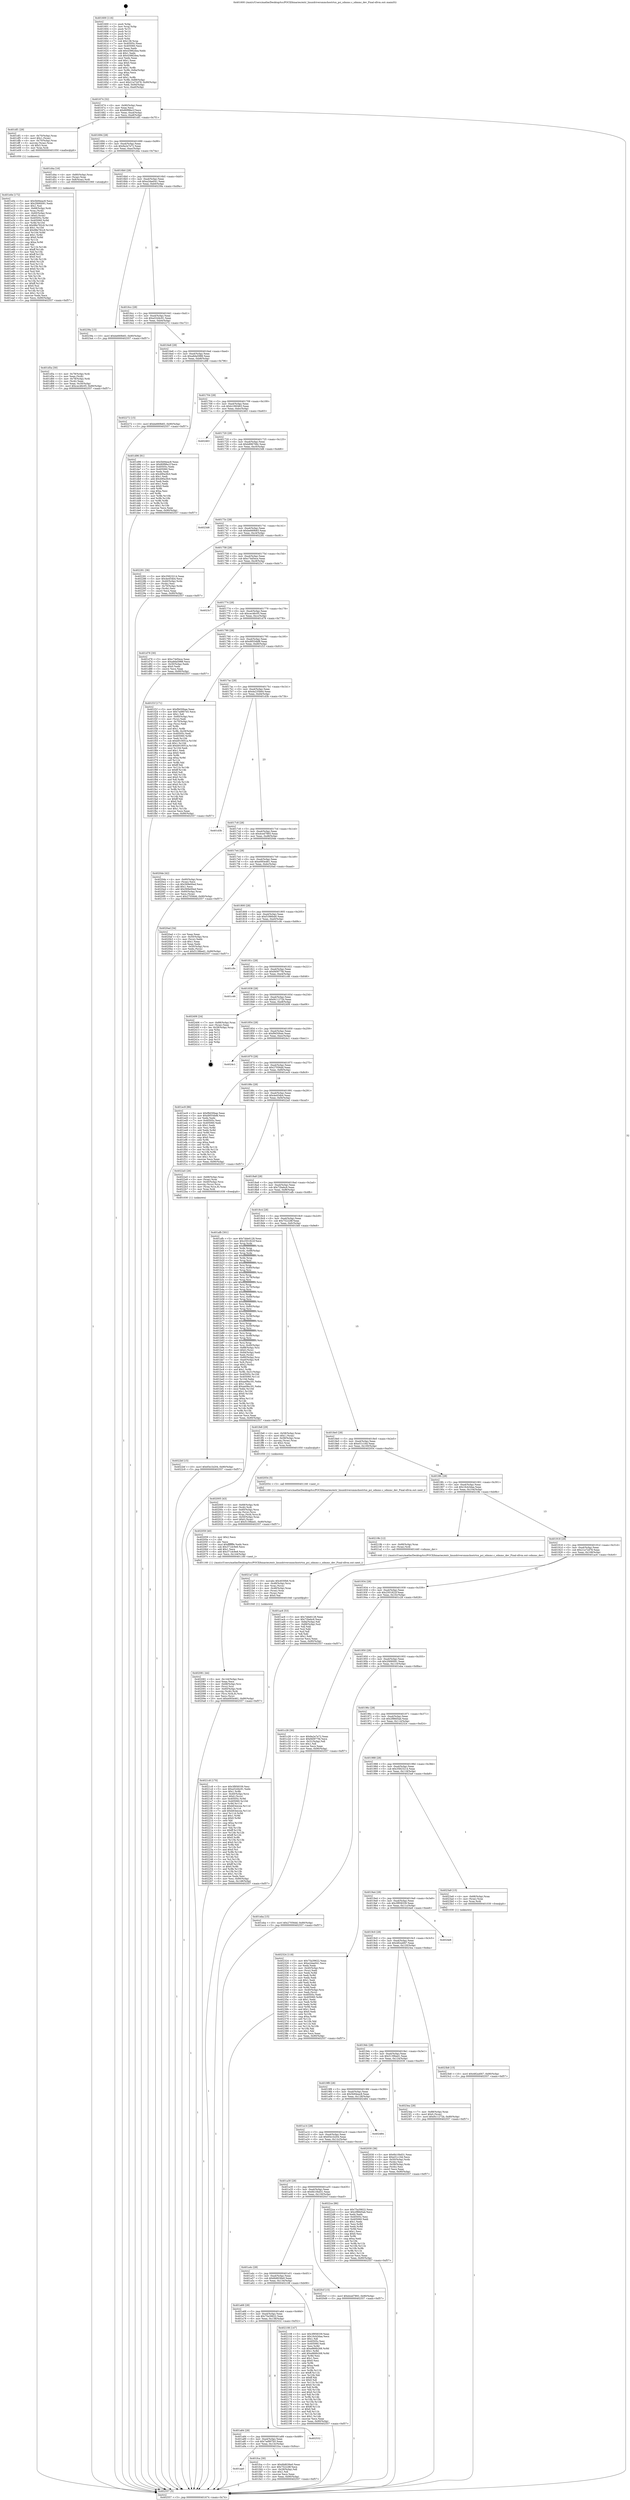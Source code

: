 digraph "0x401600" {
  label = "0x401600 (/mnt/c/Users/mathe/Desktop/tcc/POCII/binaries/extr_linuxdriversmmchostrtsx_pci_sdmmc.c_sdmmc_dev_Final-ollvm.out::main(0))"
  labelloc = "t"
  node[shape=record]

  Entry [label="",width=0.3,height=0.3,shape=circle,fillcolor=black,style=filled]
  "0x401674" [label="{
     0x401674 [32]\l
     | [instrs]\l
     &nbsp;&nbsp;0x401674 \<+6\>: mov -0x90(%rbp),%eax\l
     &nbsp;&nbsp;0x40167a \<+2\>: mov %eax,%ecx\l
     &nbsp;&nbsp;0x40167c \<+6\>: sub $0x80f98a1f,%ecx\l
     &nbsp;&nbsp;0x401682 \<+6\>: mov %eax,-0xa4(%rbp)\l
     &nbsp;&nbsp;0x401688 \<+6\>: mov %ecx,-0xa8(%rbp)\l
     &nbsp;&nbsp;0x40168e \<+6\>: je 0000000000401df1 \<main+0x7f1\>\l
  }"]
  "0x401df1" [label="{
     0x401df1 [29]\l
     | [instrs]\l
     &nbsp;&nbsp;0x401df1 \<+4\>: mov -0x70(%rbp),%rax\l
     &nbsp;&nbsp;0x401df5 \<+6\>: movl $0x1,(%rax)\l
     &nbsp;&nbsp;0x401dfb \<+4\>: mov -0x70(%rbp),%rax\l
     &nbsp;&nbsp;0x401dff \<+3\>: movslq (%rax),%rax\l
     &nbsp;&nbsp;0x401e02 \<+4\>: shl $0x3,%rax\l
     &nbsp;&nbsp;0x401e06 \<+3\>: mov %rax,%rdi\l
     &nbsp;&nbsp;0x401e09 \<+5\>: call 0000000000401050 \<malloc@plt\>\l
     | [calls]\l
     &nbsp;&nbsp;0x401050 \{1\} (unknown)\l
  }"]
  "0x401694" [label="{
     0x401694 [28]\l
     | [instrs]\l
     &nbsp;&nbsp;0x401694 \<+5\>: jmp 0000000000401699 \<main+0x99\>\l
     &nbsp;&nbsp;0x401699 \<+6\>: mov -0xa4(%rbp),%eax\l
     &nbsp;&nbsp;0x40169f \<+5\>: sub $0x9a2e7e72,%eax\l
     &nbsp;&nbsp;0x4016a4 \<+6\>: mov %eax,-0xac(%rbp)\l
     &nbsp;&nbsp;0x4016aa \<+6\>: je 0000000000401d4a \<main+0x74a\>\l
  }"]
  Exit [label="",width=0.3,height=0.3,shape=circle,fillcolor=black,style=filled,peripheries=2]
  "0x401d4a" [label="{
     0x401d4a [16]\l
     | [instrs]\l
     &nbsp;&nbsp;0x401d4a \<+4\>: mov -0x80(%rbp),%rax\l
     &nbsp;&nbsp;0x401d4e \<+3\>: mov (%rax),%rax\l
     &nbsp;&nbsp;0x401d51 \<+4\>: mov 0x8(%rax),%rdi\l
     &nbsp;&nbsp;0x401d55 \<+5\>: call 0000000000401060 \<atoi@plt\>\l
     | [calls]\l
     &nbsp;&nbsp;0x401060 \{1\} (unknown)\l
  }"]
  "0x4016b0" [label="{
     0x4016b0 [28]\l
     | [instrs]\l
     &nbsp;&nbsp;0x4016b0 \<+5\>: jmp 00000000004016b5 \<main+0xb5\>\l
     &nbsp;&nbsp;0x4016b5 \<+6\>: mov -0xa4(%rbp),%eax\l
     &nbsp;&nbsp;0x4016bb \<+5\>: sub $0xa2dae041,%eax\l
     &nbsp;&nbsp;0x4016c0 \<+6\>: mov %eax,-0xb0(%rbp)\l
     &nbsp;&nbsp;0x4016c6 \<+6\>: je 000000000040239a \<main+0xd9a\>\l
  }"]
  "0x4023b8" [label="{
     0x4023b8 [15]\l
     | [instrs]\l
     &nbsp;&nbsp;0x4023b8 \<+10\>: movl $0x482a4f47,-0x90(%rbp)\l
     &nbsp;&nbsp;0x4023c2 \<+5\>: jmp 0000000000402557 \<main+0xf57\>\l
  }"]
  "0x40239a" [label="{
     0x40239a [15]\l
     | [instrs]\l
     &nbsp;&nbsp;0x40239a \<+10\>: movl $0xbe669b83,-0x90(%rbp)\l
     &nbsp;&nbsp;0x4023a4 \<+5\>: jmp 0000000000402557 \<main+0xf57\>\l
  }"]
  "0x4016cc" [label="{
     0x4016cc [28]\l
     | [instrs]\l
     &nbsp;&nbsp;0x4016cc \<+5\>: jmp 00000000004016d1 \<main+0xd1\>\l
     &nbsp;&nbsp;0x4016d1 \<+6\>: mov -0xa4(%rbp),%eax\l
     &nbsp;&nbsp;0x4016d7 \<+5\>: sub $0xa52d4c91,%eax\l
     &nbsp;&nbsp;0x4016dc \<+6\>: mov %eax,-0xb4(%rbp)\l
     &nbsp;&nbsp;0x4016e2 \<+6\>: je 0000000000402272 \<main+0xc72\>\l
  }"]
  "0x4022bf" [label="{
     0x4022bf [15]\l
     | [instrs]\l
     &nbsp;&nbsp;0x4022bf \<+10\>: movl $0x65e1b204,-0x90(%rbp)\l
     &nbsp;&nbsp;0x4022c9 \<+5\>: jmp 0000000000402557 \<main+0xf57\>\l
  }"]
  "0x402272" [label="{
     0x402272 [15]\l
     | [instrs]\l
     &nbsp;&nbsp;0x402272 \<+10\>: movl $0xbe669b83,-0x90(%rbp)\l
     &nbsp;&nbsp;0x40227c \<+5\>: jmp 0000000000402557 \<main+0xf57\>\l
  }"]
  "0x4016e8" [label="{
     0x4016e8 [28]\l
     | [instrs]\l
     &nbsp;&nbsp;0x4016e8 \<+5\>: jmp 00000000004016ed \<main+0xed\>\l
     &nbsp;&nbsp;0x4016ed \<+6\>: mov -0xa4(%rbp),%eax\l
     &nbsp;&nbsp;0x4016f3 \<+5\>: sub $0xa8da5988,%eax\l
     &nbsp;&nbsp;0x4016f8 \<+6\>: mov %eax,-0xb8(%rbp)\l
     &nbsp;&nbsp;0x4016fe \<+6\>: je 0000000000401d96 \<main+0x796\>\l
  }"]
  "0x4021c8" [label="{
     0x4021c8 [170]\l
     | [instrs]\l
     &nbsp;&nbsp;0x4021c8 \<+5\>: mov $0x3f958339,%esi\l
     &nbsp;&nbsp;0x4021cd \<+5\>: mov $0xa52d4c91,%edx\l
     &nbsp;&nbsp;0x4021d2 \<+3\>: mov $0x1,%r8b\l
     &nbsp;&nbsp;0x4021d5 \<+4\>: mov -0x40(%rbp),%rcx\l
     &nbsp;&nbsp;0x4021d9 \<+6\>: movl $0x0,(%rcx)\l
     &nbsp;&nbsp;0x4021df \<+8\>: mov 0x40505c,%r9d\l
     &nbsp;&nbsp;0x4021e7 \<+8\>: mov 0x405060,%r10d\l
     &nbsp;&nbsp;0x4021ef \<+3\>: mov %r9d,%r11d\l
     &nbsp;&nbsp;0x4021f2 \<+7\>: sub $0xb63eecea,%r11d\l
     &nbsp;&nbsp;0x4021f9 \<+4\>: sub $0x1,%r11d\l
     &nbsp;&nbsp;0x4021fd \<+7\>: add $0xb63eecea,%r11d\l
     &nbsp;&nbsp;0x402204 \<+4\>: imul %r11d,%r9d\l
     &nbsp;&nbsp;0x402208 \<+4\>: and $0x1,%r9d\l
     &nbsp;&nbsp;0x40220c \<+4\>: cmp $0x0,%r9d\l
     &nbsp;&nbsp;0x402210 \<+3\>: sete %bl\l
     &nbsp;&nbsp;0x402213 \<+4\>: cmp $0xa,%r10d\l
     &nbsp;&nbsp;0x402217 \<+4\>: setl %r14b\l
     &nbsp;&nbsp;0x40221b \<+3\>: mov %bl,%r15b\l
     &nbsp;&nbsp;0x40221e \<+4\>: xor $0xff,%r15b\l
     &nbsp;&nbsp;0x402222 \<+3\>: mov %r14b,%r12b\l
     &nbsp;&nbsp;0x402225 \<+4\>: xor $0xff,%r12b\l
     &nbsp;&nbsp;0x402229 \<+4\>: xor $0x0,%r8b\l
     &nbsp;&nbsp;0x40222d \<+3\>: mov %r15b,%r13b\l
     &nbsp;&nbsp;0x402230 \<+4\>: and $0x0,%r13b\l
     &nbsp;&nbsp;0x402234 \<+3\>: and %r8b,%bl\l
     &nbsp;&nbsp;0x402237 \<+3\>: mov %r12b,%cl\l
     &nbsp;&nbsp;0x40223a \<+3\>: and $0x0,%cl\l
     &nbsp;&nbsp;0x40223d \<+3\>: and %r8b,%r14b\l
     &nbsp;&nbsp;0x402240 \<+3\>: or %bl,%r13b\l
     &nbsp;&nbsp;0x402243 \<+3\>: or %r14b,%cl\l
     &nbsp;&nbsp;0x402246 \<+3\>: xor %cl,%r13b\l
     &nbsp;&nbsp;0x402249 \<+3\>: or %r12b,%r15b\l
     &nbsp;&nbsp;0x40224c \<+4\>: xor $0xff,%r15b\l
     &nbsp;&nbsp;0x402250 \<+4\>: or $0x0,%r8b\l
     &nbsp;&nbsp;0x402254 \<+3\>: and %r8b,%r15b\l
     &nbsp;&nbsp;0x402257 \<+3\>: or %r15b,%r13b\l
     &nbsp;&nbsp;0x40225a \<+4\>: test $0x1,%r13b\l
     &nbsp;&nbsp;0x40225e \<+3\>: cmovne %edx,%esi\l
     &nbsp;&nbsp;0x402261 \<+6\>: mov %esi,-0x90(%rbp)\l
     &nbsp;&nbsp;0x402267 \<+6\>: mov %eax,-0x148(%rbp)\l
     &nbsp;&nbsp;0x40226d \<+5\>: jmp 0000000000402557 \<main+0xf57\>\l
  }"]
  "0x401d96" [label="{
     0x401d96 [91]\l
     | [instrs]\l
     &nbsp;&nbsp;0x401d96 \<+5\>: mov $0x5b94eac8,%eax\l
     &nbsp;&nbsp;0x401d9b \<+5\>: mov $0x80f98a1f,%ecx\l
     &nbsp;&nbsp;0x401da0 \<+7\>: mov 0x40505c,%edx\l
     &nbsp;&nbsp;0x401da7 \<+7\>: mov 0x405060,%esi\l
     &nbsp;&nbsp;0x401dae \<+2\>: mov %edx,%edi\l
     &nbsp;&nbsp;0x401db0 \<+6\>: sub $0x490a3fc0,%edi\l
     &nbsp;&nbsp;0x401db6 \<+3\>: sub $0x1,%edi\l
     &nbsp;&nbsp;0x401db9 \<+6\>: add $0x490a3fc0,%edi\l
     &nbsp;&nbsp;0x401dbf \<+3\>: imul %edi,%edx\l
     &nbsp;&nbsp;0x401dc2 \<+3\>: and $0x1,%edx\l
     &nbsp;&nbsp;0x401dc5 \<+3\>: cmp $0x0,%edx\l
     &nbsp;&nbsp;0x401dc8 \<+4\>: sete %r8b\l
     &nbsp;&nbsp;0x401dcc \<+3\>: cmp $0xa,%esi\l
     &nbsp;&nbsp;0x401dcf \<+4\>: setl %r9b\l
     &nbsp;&nbsp;0x401dd3 \<+3\>: mov %r8b,%r10b\l
     &nbsp;&nbsp;0x401dd6 \<+3\>: and %r9b,%r10b\l
     &nbsp;&nbsp;0x401dd9 \<+3\>: xor %r9b,%r8b\l
     &nbsp;&nbsp;0x401ddc \<+3\>: or %r8b,%r10b\l
     &nbsp;&nbsp;0x401ddf \<+4\>: test $0x1,%r10b\l
     &nbsp;&nbsp;0x401de3 \<+3\>: cmovne %ecx,%eax\l
     &nbsp;&nbsp;0x401de6 \<+6\>: mov %eax,-0x90(%rbp)\l
     &nbsp;&nbsp;0x401dec \<+5\>: jmp 0000000000402557 \<main+0xf57\>\l
  }"]
  "0x401704" [label="{
     0x401704 [28]\l
     | [instrs]\l
     &nbsp;&nbsp;0x401704 \<+5\>: jmp 0000000000401709 \<main+0x109\>\l
     &nbsp;&nbsp;0x401709 \<+6\>: mov -0xa4(%rbp),%eax\l
     &nbsp;&nbsp;0x40170f \<+5\>: sub $0xb1060463,%eax\l
     &nbsp;&nbsp;0x401714 \<+6\>: mov %eax,-0xbc(%rbp)\l
     &nbsp;&nbsp;0x40171a \<+6\>: je 0000000000402463 \<main+0xe63\>\l
  }"]
  "0x4021a7" [label="{
     0x4021a7 [33]\l
     | [instrs]\l
     &nbsp;&nbsp;0x4021a7 \<+10\>: movabs $0x4030b6,%rdi\l
     &nbsp;&nbsp;0x4021b1 \<+4\>: mov -0x48(%rbp),%rcx\l
     &nbsp;&nbsp;0x4021b5 \<+3\>: mov %rax,(%rcx)\l
     &nbsp;&nbsp;0x4021b8 \<+4\>: mov -0x48(%rbp),%rax\l
     &nbsp;&nbsp;0x4021bc \<+3\>: mov (%rax),%rax\l
     &nbsp;&nbsp;0x4021bf \<+2\>: mov (%rax),%esi\l
     &nbsp;&nbsp;0x4021c1 \<+2\>: mov $0x0,%al\l
     &nbsp;&nbsp;0x4021c3 \<+5\>: call 0000000000401040 \<printf@plt\>\l
     | [calls]\l
     &nbsp;&nbsp;0x401040 \{1\} (unknown)\l
  }"]
  "0x402463" [label="{
     0x402463\l
  }", style=dashed]
  "0x401720" [label="{
     0x401720 [28]\l
     | [instrs]\l
     &nbsp;&nbsp;0x401720 \<+5\>: jmp 0000000000401725 \<main+0x125\>\l
     &nbsp;&nbsp;0x401725 \<+6\>: mov -0xa4(%rbp),%eax\l
     &nbsp;&nbsp;0x40172b \<+5\>: sub $0xb896768c,%eax\l
     &nbsp;&nbsp;0x401730 \<+6\>: mov %eax,-0xc0(%rbp)\l
     &nbsp;&nbsp;0x401736 \<+6\>: je 00000000004023d6 \<main+0xdd6\>\l
  }"]
  "0x402081" [label="{
     0x402081 [44]\l
     | [instrs]\l
     &nbsp;&nbsp;0x402081 \<+6\>: mov -0x144(%rbp),%ecx\l
     &nbsp;&nbsp;0x402087 \<+3\>: imul %eax,%ecx\l
     &nbsp;&nbsp;0x40208a \<+4\>: mov -0x68(%rbp),%rsi\l
     &nbsp;&nbsp;0x40208e \<+3\>: mov (%rsi),%rsi\l
     &nbsp;&nbsp;0x402091 \<+4\>: mov -0x60(%rbp),%rdi\l
     &nbsp;&nbsp;0x402095 \<+3\>: movslq (%rdi),%rdi\l
     &nbsp;&nbsp;0x402098 \<+4\>: mov (%rsi,%rdi,8),%rsi\l
     &nbsp;&nbsp;0x40209c \<+2\>: mov %ecx,(%rsi)\l
     &nbsp;&nbsp;0x40209e \<+10\>: movl $0xe093e461,-0x90(%rbp)\l
     &nbsp;&nbsp;0x4020a8 \<+5\>: jmp 0000000000402557 \<main+0xf57\>\l
  }"]
  "0x4023d6" [label="{
     0x4023d6\l
  }", style=dashed]
  "0x40173c" [label="{
     0x40173c [28]\l
     | [instrs]\l
     &nbsp;&nbsp;0x40173c \<+5\>: jmp 0000000000401741 \<main+0x141\>\l
     &nbsp;&nbsp;0x401741 \<+6\>: mov -0xa4(%rbp),%eax\l
     &nbsp;&nbsp;0x401747 \<+5\>: sub $0xbe669b83,%eax\l
     &nbsp;&nbsp;0x40174c \<+6\>: mov %eax,-0xc4(%rbp)\l
     &nbsp;&nbsp;0x401752 \<+6\>: je 0000000000402281 \<main+0xc81\>\l
  }"]
  "0x402059" [label="{
     0x402059 [40]\l
     | [instrs]\l
     &nbsp;&nbsp;0x402059 \<+5\>: mov $0x2,%ecx\l
     &nbsp;&nbsp;0x40205e \<+1\>: cltd\l
     &nbsp;&nbsp;0x40205f \<+2\>: idiv %ecx\l
     &nbsp;&nbsp;0x402061 \<+6\>: imul $0xfffffffe,%edx,%ecx\l
     &nbsp;&nbsp;0x402067 \<+6\>: sub $0x371dc9e8,%ecx\l
     &nbsp;&nbsp;0x40206d \<+3\>: add $0x1,%ecx\l
     &nbsp;&nbsp;0x402070 \<+6\>: add $0x371dc9e8,%ecx\l
     &nbsp;&nbsp;0x402076 \<+6\>: mov %ecx,-0x144(%rbp)\l
     &nbsp;&nbsp;0x40207c \<+5\>: call 0000000000401160 \<next_i\>\l
     | [calls]\l
     &nbsp;&nbsp;0x401160 \{1\} (/mnt/c/Users/mathe/Desktop/tcc/POCII/binaries/extr_linuxdriversmmchostrtsx_pci_sdmmc.c_sdmmc_dev_Final-ollvm.out::next_i)\l
  }"]
  "0x402281" [label="{
     0x402281 [36]\l
     | [instrs]\l
     &nbsp;&nbsp;0x402281 \<+5\>: mov $0x35823214,%eax\l
     &nbsp;&nbsp;0x402286 \<+5\>: mov $0x4e454b4,%ecx\l
     &nbsp;&nbsp;0x40228b \<+4\>: mov -0x40(%rbp),%rdx\l
     &nbsp;&nbsp;0x40228f \<+2\>: mov (%rdx),%esi\l
     &nbsp;&nbsp;0x402291 \<+4\>: mov -0x70(%rbp),%rdx\l
     &nbsp;&nbsp;0x402295 \<+2\>: cmp (%rdx),%esi\l
     &nbsp;&nbsp;0x402297 \<+3\>: cmovl %ecx,%eax\l
     &nbsp;&nbsp;0x40229a \<+6\>: mov %eax,-0x90(%rbp)\l
     &nbsp;&nbsp;0x4022a0 \<+5\>: jmp 0000000000402557 \<main+0xf57\>\l
  }"]
  "0x401758" [label="{
     0x401758 [28]\l
     | [instrs]\l
     &nbsp;&nbsp;0x401758 \<+5\>: jmp 000000000040175d \<main+0x15d\>\l
     &nbsp;&nbsp;0x40175d \<+6\>: mov -0xa4(%rbp),%eax\l
     &nbsp;&nbsp;0x401763 \<+5\>: sub $0xc74d5ece,%eax\l
     &nbsp;&nbsp;0x401768 \<+6\>: mov %eax,-0xc8(%rbp)\l
     &nbsp;&nbsp;0x40176e \<+6\>: je 00000000004023c7 \<main+0xdc7\>\l
  }"]
  "0x402005" [label="{
     0x402005 [43]\l
     | [instrs]\l
     &nbsp;&nbsp;0x402005 \<+4\>: mov -0x68(%rbp),%rdi\l
     &nbsp;&nbsp;0x402009 \<+3\>: mov (%rdi),%rdi\l
     &nbsp;&nbsp;0x40200c \<+4\>: mov -0x60(%rbp),%rcx\l
     &nbsp;&nbsp;0x402010 \<+3\>: movslq (%rcx),%rcx\l
     &nbsp;&nbsp;0x402013 \<+4\>: mov %rax,(%rdi,%rcx,8)\l
     &nbsp;&nbsp;0x402017 \<+4\>: mov -0x50(%rbp),%rax\l
     &nbsp;&nbsp;0x40201b \<+6\>: movl $0x0,(%rax)\l
     &nbsp;&nbsp;0x402021 \<+10\>: movl $0x5139bed1,-0x90(%rbp)\l
     &nbsp;&nbsp;0x40202b \<+5\>: jmp 0000000000402557 \<main+0xf57\>\l
  }"]
  "0x4023c7" [label="{
     0x4023c7\l
  }", style=dashed]
  "0x401774" [label="{
     0x401774 [28]\l
     | [instrs]\l
     &nbsp;&nbsp;0x401774 \<+5\>: jmp 0000000000401779 \<main+0x179\>\l
     &nbsp;&nbsp;0x401779 \<+6\>: mov -0xa4(%rbp),%eax\l
     &nbsp;&nbsp;0x40177f \<+5\>: sub $0xcec46c05,%eax\l
     &nbsp;&nbsp;0x401784 \<+6\>: mov %eax,-0xcc(%rbp)\l
     &nbsp;&nbsp;0x40178a \<+6\>: je 0000000000401d78 \<main+0x778\>\l
  }"]
  "0x401aa0" [label="{
     0x401aa0\l
  }", style=dashed]
  "0x401d78" [label="{
     0x401d78 [30]\l
     | [instrs]\l
     &nbsp;&nbsp;0x401d78 \<+5\>: mov $0xc74d5ece,%eax\l
     &nbsp;&nbsp;0x401d7d \<+5\>: mov $0xa8da5988,%ecx\l
     &nbsp;&nbsp;0x401d82 \<+3\>: mov -0x30(%rbp),%edx\l
     &nbsp;&nbsp;0x401d85 \<+3\>: cmp $0x0,%edx\l
     &nbsp;&nbsp;0x401d88 \<+3\>: cmove %ecx,%eax\l
     &nbsp;&nbsp;0x401d8b \<+6\>: mov %eax,-0x90(%rbp)\l
     &nbsp;&nbsp;0x401d91 \<+5\>: jmp 0000000000402557 \<main+0xf57\>\l
  }"]
  "0x401790" [label="{
     0x401790 [28]\l
     | [instrs]\l
     &nbsp;&nbsp;0x401790 \<+5\>: jmp 0000000000401795 \<main+0x195\>\l
     &nbsp;&nbsp;0x401795 \<+6\>: mov -0xa4(%rbp),%eax\l
     &nbsp;&nbsp;0x40179b \<+5\>: sub $0xd9554bf8,%eax\l
     &nbsp;&nbsp;0x4017a0 \<+6\>: mov %eax,-0xd0(%rbp)\l
     &nbsp;&nbsp;0x4017a6 \<+6\>: je 0000000000401f1f \<main+0x91f\>\l
  }"]
  "0x401fca" [label="{
     0x401fca [30]\l
     | [instrs]\l
     &nbsp;&nbsp;0x401fca \<+5\>: mov $0x6b8036e0,%eax\l
     &nbsp;&nbsp;0x401fcf \<+5\>: mov $0x752228f,%ecx\l
     &nbsp;&nbsp;0x401fd4 \<+3\>: mov -0x29(%rbp),%dl\l
     &nbsp;&nbsp;0x401fd7 \<+3\>: test $0x1,%dl\l
     &nbsp;&nbsp;0x401fda \<+3\>: cmovne %ecx,%eax\l
     &nbsp;&nbsp;0x401fdd \<+6\>: mov %eax,-0x90(%rbp)\l
     &nbsp;&nbsp;0x401fe3 \<+5\>: jmp 0000000000402557 \<main+0xf57\>\l
  }"]
  "0x401f1f" [label="{
     0x401f1f [171]\l
     | [instrs]\l
     &nbsp;&nbsp;0x401f1f \<+5\>: mov $0xf9d30bae,%eax\l
     &nbsp;&nbsp;0x401f24 \<+5\>: mov $0x7ad907b5,%ecx\l
     &nbsp;&nbsp;0x401f29 \<+2\>: mov $0x1,%dl\l
     &nbsp;&nbsp;0x401f2b \<+4\>: mov -0x60(%rbp),%rsi\l
     &nbsp;&nbsp;0x401f2f \<+2\>: mov (%rsi),%edi\l
     &nbsp;&nbsp;0x401f31 \<+4\>: mov -0x70(%rbp),%rsi\l
     &nbsp;&nbsp;0x401f35 \<+2\>: cmp (%rsi),%edi\l
     &nbsp;&nbsp;0x401f37 \<+4\>: setl %r8b\l
     &nbsp;&nbsp;0x401f3b \<+4\>: and $0x1,%r8b\l
     &nbsp;&nbsp;0x401f3f \<+4\>: mov %r8b,-0x29(%rbp)\l
     &nbsp;&nbsp;0x401f43 \<+7\>: mov 0x40505c,%edi\l
     &nbsp;&nbsp;0x401f4a \<+8\>: mov 0x405060,%r9d\l
     &nbsp;&nbsp;0x401f52 \<+3\>: mov %edi,%r10d\l
     &nbsp;&nbsp;0x401f55 \<+7\>: sub $0xb910051a,%r10d\l
     &nbsp;&nbsp;0x401f5c \<+4\>: sub $0x1,%r10d\l
     &nbsp;&nbsp;0x401f60 \<+7\>: add $0xb910051a,%r10d\l
     &nbsp;&nbsp;0x401f67 \<+4\>: imul %r10d,%edi\l
     &nbsp;&nbsp;0x401f6b \<+3\>: and $0x1,%edi\l
     &nbsp;&nbsp;0x401f6e \<+3\>: cmp $0x0,%edi\l
     &nbsp;&nbsp;0x401f71 \<+4\>: sete %r8b\l
     &nbsp;&nbsp;0x401f75 \<+4\>: cmp $0xa,%r9d\l
     &nbsp;&nbsp;0x401f79 \<+4\>: setl %r11b\l
     &nbsp;&nbsp;0x401f7d \<+3\>: mov %r8b,%bl\l
     &nbsp;&nbsp;0x401f80 \<+3\>: xor $0xff,%bl\l
     &nbsp;&nbsp;0x401f83 \<+3\>: mov %r11b,%r14b\l
     &nbsp;&nbsp;0x401f86 \<+4\>: xor $0xff,%r14b\l
     &nbsp;&nbsp;0x401f8a \<+3\>: xor $0x0,%dl\l
     &nbsp;&nbsp;0x401f8d \<+3\>: mov %bl,%r15b\l
     &nbsp;&nbsp;0x401f90 \<+4\>: and $0x0,%r15b\l
     &nbsp;&nbsp;0x401f94 \<+3\>: and %dl,%r8b\l
     &nbsp;&nbsp;0x401f97 \<+3\>: mov %r14b,%r12b\l
     &nbsp;&nbsp;0x401f9a \<+4\>: and $0x0,%r12b\l
     &nbsp;&nbsp;0x401f9e \<+3\>: and %dl,%r11b\l
     &nbsp;&nbsp;0x401fa1 \<+3\>: or %r8b,%r15b\l
     &nbsp;&nbsp;0x401fa4 \<+3\>: or %r11b,%r12b\l
     &nbsp;&nbsp;0x401fa7 \<+3\>: xor %r12b,%r15b\l
     &nbsp;&nbsp;0x401faa \<+3\>: or %r14b,%bl\l
     &nbsp;&nbsp;0x401fad \<+3\>: xor $0xff,%bl\l
     &nbsp;&nbsp;0x401fb0 \<+3\>: or $0x0,%dl\l
     &nbsp;&nbsp;0x401fb3 \<+2\>: and %dl,%bl\l
     &nbsp;&nbsp;0x401fb5 \<+3\>: or %bl,%r15b\l
     &nbsp;&nbsp;0x401fb8 \<+4\>: test $0x1,%r15b\l
     &nbsp;&nbsp;0x401fbc \<+3\>: cmovne %ecx,%eax\l
     &nbsp;&nbsp;0x401fbf \<+6\>: mov %eax,-0x90(%rbp)\l
     &nbsp;&nbsp;0x401fc5 \<+5\>: jmp 0000000000402557 \<main+0xf57\>\l
  }"]
  "0x4017ac" [label="{
     0x4017ac [28]\l
     | [instrs]\l
     &nbsp;&nbsp;0x4017ac \<+5\>: jmp 00000000004017b1 \<main+0x1b1\>\l
     &nbsp;&nbsp;0x4017b1 \<+6\>: mov -0xa4(%rbp),%eax\l
     &nbsp;&nbsp;0x4017b7 \<+5\>: sub $0xda235b64,%eax\l
     &nbsp;&nbsp;0x4017bc \<+6\>: mov %eax,-0xd4(%rbp)\l
     &nbsp;&nbsp;0x4017c2 \<+6\>: je 0000000000401d3b \<main+0x73b\>\l
  }"]
  "0x401a84" [label="{
     0x401a84 [28]\l
     | [instrs]\l
     &nbsp;&nbsp;0x401a84 \<+5\>: jmp 0000000000401a89 \<main+0x489\>\l
     &nbsp;&nbsp;0x401a89 \<+6\>: mov -0xa4(%rbp),%eax\l
     &nbsp;&nbsp;0x401a8f \<+5\>: sub $0x7ad907b5,%eax\l
     &nbsp;&nbsp;0x401a94 \<+6\>: mov %eax,-0x13c(%rbp)\l
     &nbsp;&nbsp;0x401a9a \<+6\>: je 0000000000401fca \<main+0x9ca\>\l
  }"]
  "0x401d3b" [label="{
     0x401d3b\l
  }", style=dashed]
  "0x4017c8" [label="{
     0x4017c8 [28]\l
     | [instrs]\l
     &nbsp;&nbsp;0x4017c8 \<+5\>: jmp 00000000004017cd \<main+0x1cd\>\l
     &nbsp;&nbsp;0x4017cd \<+6\>: mov -0xa4(%rbp),%eax\l
     &nbsp;&nbsp;0x4017d3 \<+5\>: sub $0xdced7893,%eax\l
     &nbsp;&nbsp;0x4017d8 \<+6\>: mov %eax,-0xd8(%rbp)\l
     &nbsp;&nbsp;0x4017de \<+6\>: je 00000000004020de \<main+0xade\>\l
  }"]
  "0x402532" [label="{
     0x402532\l
  }", style=dashed]
  "0x4020de" [label="{
     0x4020de [42]\l
     | [instrs]\l
     &nbsp;&nbsp;0x4020de \<+4\>: mov -0x60(%rbp),%rax\l
     &nbsp;&nbsp;0x4020e2 \<+2\>: mov (%rax),%ecx\l
     &nbsp;&nbsp;0x4020e4 \<+6\>: sub $0x569e00ed,%ecx\l
     &nbsp;&nbsp;0x4020ea \<+3\>: add $0x1,%ecx\l
     &nbsp;&nbsp;0x4020ed \<+6\>: add $0x569e00ed,%ecx\l
     &nbsp;&nbsp;0x4020f3 \<+4\>: mov -0x60(%rbp),%rax\l
     &nbsp;&nbsp;0x4020f7 \<+2\>: mov %ecx,(%rax)\l
     &nbsp;&nbsp;0x4020f9 \<+10\>: movl $0x27056dd,-0x90(%rbp)\l
     &nbsp;&nbsp;0x402103 \<+5\>: jmp 0000000000402557 \<main+0xf57\>\l
  }"]
  "0x4017e4" [label="{
     0x4017e4 [28]\l
     | [instrs]\l
     &nbsp;&nbsp;0x4017e4 \<+5\>: jmp 00000000004017e9 \<main+0x1e9\>\l
     &nbsp;&nbsp;0x4017e9 \<+6\>: mov -0xa4(%rbp),%eax\l
     &nbsp;&nbsp;0x4017ef \<+5\>: sub $0xe093e461,%eax\l
     &nbsp;&nbsp;0x4017f4 \<+6\>: mov %eax,-0xdc(%rbp)\l
     &nbsp;&nbsp;0x4017fa \<+6\>: je 00000000004020ad \<main+0xaad\>\l
  }"]
  "0x401a68" [label="{
     0x401a68 [28]\l
     | [instrs]\l
     &nbsp;&nbsp;0x401a68 \<+5\>: jmp 0000000000401a6d \<main+0x46d\>\l
     &nbsp;&nbsp;0x401a6d \<+6\>: mov -0xa4(%rbp),%eax\l
     &nbsp;&nbsp;0x401a73 \<+5\>: sub $0x75a39622,%eax\l
     &nbsp;&nbsp;0x401a78 \<+6\>: mov %eax,-0x138(%rbp)\l
     &nbsp;&nbsp;0x401a7e \<+6\>: je 0000000000402532 \<main+0xf32\>\l
  }"]
  "0x4020ad" [label="{
     0x4020ad [34]\l
     | [instrs]\l
     &nbsp;&nbsp;0x4020ad \<+2\>: xor %eax,%eax\l
     &nbsp;&nbsp;0x4020af \<+4\>: mov -0x50(%rbp),%rcx\l
     &nbsp;&nbsp;0x4020b3 \<+2\>: mov (%rcx),%edx\l
     &nbsp;&nbsp;0x4020b5 \<+3\>: sub $0x1,%eax\l
     &nbsp;&nbsp;0x4020b8 \<+2\>: sub %eax,%edx\l
     &nbsp;&nbsp;0x4020ba \<+4\>: mov -0x50(%rbp),%rcx\l
     &nbsp;&nbsp;0x4020be \<+2\>: mov %edx,(%rcx)\l
     &nbsp;&nbsp;0x4020c0 \<+10\>: movl $0x5139bed1,-0x90(%rbp)\l
     &nbsp;&nbsp;0x4020ca \<+5\>: jmp 0000000000402557 \<main+0xf57\>\l
  }"]
  "0x401800" [label="{
     0x401800 [28]\l
     | [instrs]\l
     &nbsp;&nbsp;0x401800 \<+5\>: jmp 0000000000401805 \<main+0x205\>\l
     &nbsp;&nbsp;0x401805 \<+6\>: mov -0xa4(%rbp),%eax\l
     &nbsp;&nbsp;0x40180b \<+5\>: sub $0xf1086bd0,%eax\l
     &nbsp;&nbsp;0x401810 \<+6\>: mov %eax,-0xe0(%rbp)\l
     &nbsp;&nbsp;0x401816 \<+6\>: je 0000000000401c9c \<main+0x69c\>\l
  }"]
  "0x402108" [label="{
     0x402108 [147]\l
     | [instrs]\l
     &nbsp;&nbsp;0x402108 \<+5\>: mov $0x3f958339,%eax\l
     &nbsp;&nbsp;0x40210d \<+5\>: mov $0x16cb3daa,%ecx\l
     &nbsp;&nbsp;0x402112 \<+2\>: mov $0x1,%dl\l
     &nbsp;&nbsp;0x402114 \<+7\>: mov 0x40505c,%esi\l
     &nbsp;&nbsp;0x40211b \<+7\>: mov 0x405060,%edi\l
     &nbsp;&nbsp;0x402122 \<+3\>: mov %esi,%r8d\l
     &nbsp;&nbsp;0x402125 \<+7\>: sub $0xe866b268,%r8d\l
     &nbsp;&nbsp;0x40212c \<+4\>: sub $0x1,%r8d\l
     &nbsp;&nbsp;0x402130 \<+7\>: add $0xe866b268,%r8d\l
     &nbsp;&nbsp;0x402137 \<+4\>: imul %r8d,%esi\l
     &nbsp;&nbsp;0x40213b \<+3\>: and $0x1,%esi\l
     &nbsp;&nbsp;0x40213e \<+3\>: cmp $0x0,%esi\l
     &nbsp;&nbsp;0x402141 \<+4\>: sete %r9b\l
     &nbsp;&nbsp;0x402145 \<+3\>: cmp $0xa,%edi\l
     &nbsp;&nbsp;0x402148 \<+4\>: setl %r10b\l
     &nbsp;&nbsp;0x40214c \<+3\>: mov %r9b,%r11b\l
     &nbsp;&nbsp;0x40214f \<+4\>: xor $0xff,%r11b\l
     &nbsp;&nbsp;0x402153 \<+3\>: mov %r10b,%bl\l
     &nbsp;&nbsp;0x402156 \<+3\>: xor $0xff,%bl\l
     &nbsp;&nbsp;0x402159 \<+3\>: xor $0x0,%dl\l
     &nbsp;&nbsp;0x40215c \<+3\>: mov %r11b,%r14b\l
     &nbsp;&nbsp;0x40215f \<+4\>: and $0x0,%r14b\l
     &nbsp;&nbsp;0x402163 \<+3\>: and %dl,%r9b\l
     &nbsp;&nbsp;0x402166 \<+3\>: mov %bl,%r15b\l
     &nbsp;&nbsp;0x402169 \<+4\>: and $0x0,%r15b\l
     &nbsp;&nbsp;0x40216d \<+3\>: and %dl,%r10b\l
     &nbsp;&nbsp;0x402170 \<+3\>: or %r9b,%r14b\l
     &nbsp;&nbsp;0x402173 \<+3\>: or %r10b,%r15b\l
     &nbsp;&nbsp;0x402176 \<+3\>: xor %r15b,%r14b\l
     &nbsp;&nbsp;0x402179 \<+3\>: or %bl,%r11b\l
     &nbsp;&nbsp;0x40217c \<+4\>: xor $0xff,%r11b\l
     &nbsp;&nbsp;0x402180 \<+3\>: or $0x0,%dl\l
     &nbsp;&nbsp;0x402183 \<+3\>: and %dl,%r11b\l
     &nbsp;&nbsp;0x402186 \<+3\>: or %r11b,%r14b\l
     &nbsp;&nbsp;0x402189 \<+4\>: test $0x1,%r14b\l
     &nbsp;&nbsp;0x40218d \<+3\>: cmovne %ecx,%eax\l
     &nbsp;&nbsp;0x402190 \<+6\>: mov %eax,-0x90(%rbp)\l
     &nbsp;&nbsp;0x402196 \<+5\>: jmp 0000000000402557 \<main+0xf57\>\l
  }"]
  "0x401c9c" [label="{
     0x401c9c\l
  }", style=dashed]
  "0x40181c" [label="{
     0x40181c [28]\l
     | [instrs]\l
     &nbsp;&nbsp;0x40181c \<+5\>: jmp 0000000000401821 \<main+0x221\>\l
     &nbsp;&nbsp;0x401821 \<+6\>: mov -0xa4(%rbp),%eax\l
     &nbsp;&nbsp;0x401827 \<+5\>: sub $0xf40977fd,%eax\l
     &nbsp;&nbsp;0x40182c \<+6\>: mov %eax,-0xe4(%rbp)\l
     &nbsp;&nbsp;0x401832 \<+6\>: je 0000000000401c46 \<main+0x646\>\l
  }"]
  "0x401a4c" [label="{
     0x401a4c [28]\l
     | [instrs]\l
     &nbsp;&nbsp;0x401a4c \<+5\>: jmp 0000000000401a51 \<main+0x451\>\l
     &nbsp;&nbsp;0x401a51 \<+6\>: mov -0xa4(%rbp),%eax\l
     &nbsp;&nbsp;0x401a57 \<+5\>: sub $0x6b8036e0,%eax\l
     &nbsp;&nbsp;0x401a5c \<+6\>: mov %eax,-0x134(%rbp)\l
     &nbsp;&nbsp;0x401a62 \<+6\>: je 0000000000402108 \<main+0xb08\>\l
  }"]
  "0x401c46" [label="{
     0x401c46\l
  }", style=dashed]
  "0x401838" [label="{
     0x401838 [28]\l
     | [instrs]\l
     &nbsp;&nbsp;0x401838 \<+5\>: jmp 000000000040183d \<main+0x23d\>\l
     &nbsp;&nbsp;0x40183d \<+6\>: mov -0xa4(%rbp),%eax\l
     &nbsp;&nbsp;0x401843 \<+5\>: sub $0xf411272b,%eax\l
     &nbsp;&nbsp;0x401848 \<+6\>: mov %eax,-0xe8(%rbp)\l
     &nbsp;&nbsp;0x40184e \<+6\>: je 0000000000402406 \<main+0xe06\>\l
  }"]
  "0x4020cf" [label="{
     0x4020cf [15]\l
     | [instrs]\l
     &nbsp;&nbsp;0x4020cf \<+10\>: movl $0xdced7893,-0x90(%rbp)\l
     &nbsp;&nbsp;0x4020d9 \<+5\>: jmp 0000000000402557 \<main+0xf57\>\l
  }"]
  "0x402406" [label="{
     0x402406 [24]\l
     | [instrs]\l
     &nbsp;&nbsp;0x402406 \<+7\>: mov -0x88(%rbp),%rax\l
     &nbsp;&nbsp;0x40240d \<+2\>: mov (%rax),%eax\l
     &nbsp;&nbsp;0x40240f \<+4\>: lea -0x28(%rbp),%rsp\l
     &nbsp;&nbsp;0x402413 \<+1\>: pop %rbx\l
     &nbsp;&nbsp;0x402414 \<+2\>: pop %r12\l
     &nbsp;&nbsp;0x402416 \<+2\>: pop %r13\l
     &nbsp;&nbsp;0x402418 \<+2\>: pop %r14\l
     &nbsp;&nbsp;0x40241a \<+2\>: pop %r15\l
     &nbsp;&nbsp;0x40241c \<+1\>: pop %rbp\l
     &nbsp;&nbsp;0x40241d \<+1\>: ret\l
  }"]
  "0x401854" [label="{
     0x401854 [28]\l
     | [instrs]\l
     &nbsp;&nbsp;0x401854 \<+5\>: jmp 0000000000401859 \<main+0x259\>\l
     &nbsp;&nbsp;0x401859 \<+6\>: mov -0xa4(%rbp),%eax\l
     &nbsp;&nbsp;0x40185f \<+5\>: sub $0xf9d30bae,%eax\l
     &nbsp;&nbsp;0x401864 \<+6\>: mov %eax,-0xec(%rbp)\l
     &nbsp;&nbsp;0x40186a \<+6\>: je 00000000004024c1 \<main+0xec1\>\l
  }"]
  "0x401a30" [label="{
     0x401a30 [28]\l
     | [instrs]\l
     &nbsp;&nbsp;0x401a30 \<+5\>: jmp 0000000000401a35 \<main+0x435\>\l
     &nbsp;&nbsp;0x401a35 \<+6\>: mov -0xa4(%rbp),%eax\l
     &nbsp;&nbsp;0x401a3b \<+5\>: sub $0x6b10bd31,%eax\l
     &nbsp;&nbsp;0x401a40 \<+6\>: mov %eax,-0x130(%rbp)\l
     &nbsp;&nbsp;0x401a46 \<+6\>: je 00000000004020cf \<main+0xacf\>\l
  }"]
  "0x4024c1" [label="{
     0x4024c1\l
  }", style=dashed]
  "0x401870" [label="{
     0x401870 [28]\l
     | [instrs]\l
     &nbsp;&nbsp;0x401870 \<+5\>: jmp 0000000000401875 \<main+0x275\>\l
     &nbsp;&nbsp;0x401875 \<+6\>: mov -0xa4(%rbp),%eax\l
     &nbsp;&nbsp;0x40187b \<+5\>: sub $0x27056dd,%eax\l
     &nbsp;&nbsp;0x401880 \<+6\>: mov %eax,-0xf0(%rbp)\l
     &nbsp;&nbsp;0x401886 \<+6\>: je 0000000000401ec9 \<main+0x8c9\>\l
  }"]
  "0x4022ce" [label="{
     0x4022ce [86]\l
     | [instrs]\l
     &nbsp;&nbsp;0x4022ce \<+5\>: mov $0x75a39622,%eax\l
     &nbsp;&nbsp;0x4022d3 \<+5\>: mov $0x2f88d5ab,%ecx\l
     &nbsp;&nbsp;0x4022d8 \<+2\>: xor %edx,%edx\l
     &nbsp;&nbsp;0x4022da \<+7\>: mov 0x40505c,%esi\l
     &nbsp;&nbsp;0x4022e1 \<+7\>: mov 0x405060,%edi\l
     &nbsp;&nbsp;0x4022e8 \<+3\>: sub $0x1,%edx\l
     &nbsp;&nbsp;0x4022eb \<+3\>: mov %esi,%r8d\l
     &nbsp;&nbsp;0x4022ee \<+3\>: add %edx,%r8d\l
     &nbsp;&nbsp;0x4022f1 \<+4\>: imul %r8d,%esi\l
     &nbsp;&nbsp;0x4022f5 \<+3\>: and $0x1,%esi\l
     &nbsp;&nbsp;0x4022f8 \<+3\>: cmp $0x0,%esi\l
     &nbsp;&nbsp;0x4022fb \<+4\>: sete %r9b\l
     &nbsp;&nbsp;0x4022ff \<+3\>: cmp $0xa,%edi\l
     &nbsp;&nbsp;0x402302 \<+4\>: setl %r10b\l
     &nbsp;&nbsp;0x402306 \<+3\>: mov %r9b,%r11b\l
     &nbsp;&nbsp;0x402309 \<+3\>: and %r10b,%r11b\l
     &nbsp;&nbsp;0x40230c \<+3\>: xor %r10b,%r9b\l
     &nbsp;&nbsp;0x40230f \<+3\>: or %r9b,%r11b\l
     &nbsp;&nbsp;0x402312 \<+4\>: test $0x1,%r11b\l
     &nbsp;&nbsp;0x402316 \<+3\>: cmovne %ecx,%eax\l
     &nbsp;&nbsp;0x402319 \<+6\>: mov %eax,-0x90(%rbp)\l
     &nbsp;&nbsp;0x40231f \<+5\>: jmp 0000000000402557 \<main+0xf57\>\l
  }"]
  "0x401ec9" [label="{
     0x401ec9 [86]\l
     | [instrs]\l
     &nbsp;&nbsp;0x401ec9 \<+5\>: mov $0xf9d30bae,%eax\l
     &nbsp;&nbsp;0x401ece \<+5\>: mov $0xd9554bf8,%ecx\l
     &nbsp;&nbsp;0x401ed3 \<+2\>: xor %edx,%edx\l
     &nbsp;&nbsp;0x401ed5 \<+7\>: mov 0x40505c,%esi\l
     &nbsp;&nbsp;0x401edc \<+7\>: mov 0x405060,%edi\l
     &nbsp;&nbsp;0x401ee3 \<+3\>: sub $0x1,%edx\l
     &nbsp;&nbsp;0x401ee6 \<+3\>: mov %esi,%r8d\l
     &nbsp;&nbsp;0x401ee9 \<+3\>: add %edx,%r8d\l
     &nbsp;&nbsp;0x401eec \<+4\>: imul %r8d,%esi\l
     &nbsp;&nbsp;0x401ef0 \<+3\>: and $0x1,%esi\l
     &nbsp;&nbsp;0x401ef3 \<+3\>: cmp $0x0,%esi\l
     &nbsp;&nbsp;0x401ef6 \<+4\>: sete %r9b\l
     &nbsp;&nbsp;0x401efa \<+3\>: cmp $0xa,%edi\l
     &nbsp;&nbsp;0x401efd \<+4\>: setl %r10b\l
     &nbsp;&nbsp;0x401f01 \<+3\>: mov %r9b,%r11b\l
     &nbsp;&nbsp;0x401f04 \<+3\>: and %r10b,%r11b\l
     &nbsp;&nbsp;0x401f07 \<+3\>: xor %r10b,%r9b\l
     &nbsp;&nbsp;0x401f0a \<+3\>: or %r9b,%r11b\l
     &nbsp;&nbsp;0x401f0d \<+4\>: test $0x1,%r11b\l
     &nbsp;&nbsp;0x401f11 \<+3\>: cmovne %ecx,%eax\l
     &nbsp;&nbsp;0x401f14 \<+6\>: mov %eax,-0x90(%rbp)\l
     &nbsp;&nbsp;0x401f1a \<+5\>: jmp 0000000000402557 \<main+0xf57\>\l
  }"]
  "0x40188c" [label="{
     0x40188c [28]\l
     | [instrs]\l
     &nbsp;&nbsp;0x40188c \<+5\>: jmp 0000000000401891 \<main+0x291\>\l
     &nbsp;&nbsp;0x401891 \<+6\>: mov -0xa4(%rbp),%eax\l
     &nbsp;&nbsp;0x401897 \<+5\>: sub $0x4e454b4,%eax\l
     &nbsp;&nbsp;0x40189c \<+6\>: mov %eax,-0xf4(%rbp)\l
     &nbsp;&nbsp;0x4018a2 \<+6\>: je 00000000004022a5 \<main+0xca5\>\l
  }"]
  "0x401a14" [label="{
     0x401a14 [28]\l
     | [instrs]\l
     &nbsp;&nbsp;0x401a14 \<+5\>: jmp 0000000000401a19 \<main+0x419\>\l
     &nbsp;&nbsp;0x401a19 \<+6\>: mov -0xa4(%rbp),%eax\l
     &nbsp;&nbsp;0x401a1f \<+5\>: sub $0x65e1b204,%eax\l
     &nbsp;&nbsp;0x401a24 \<+6\>: mov %eax,-0x12c(%rbp)\l
     &nbsp;&nbsp;0x401a2a \<+6\>: je 00000000004022ce \<main+0xcce\>\l
  }"]
  "0x4022a5" [label="{
     0x4022a5 [26]\l
     | [instrs]\l
     &nbsp;&nbsp;0x4022a5 \<+4\>: mov -0x68(%rbp),%rax\l
     &nbsp;&nbsp;0x4022a9 \<+3\>: mov (%rax),%rax\l
     &nbsp;&nbsp;0x4022ac \<+4\>: mov -0x40(%rbp),%rcx\l
     &nbsp;&nbsp;0x4022b0 \<+3\>: movslq (%rcx),%rcx\l
     &nbsp;&nbsp;0x4022b3 \<+4\>: mov (%rax,%rcx,8),%rax\l
     &nbsp;&nbsp;0x4022b7 \<+3\>: mov %rax,%rdi\l
     &nbsp;&nbsp;0x4022ba \<+5\>: call 0000000000401030 \<free@plt\>\l
     | [calls]\l
     &nbsp;&nbsp;0x401030 \{1\} (unknown)\l
  }"]
  "0x4018a8" [label="{
     0x4018a8 [28]\l
     | [instrs]\l
     &nbsp;&nbsp;0x4018a8 \<+5\>: jmp 00000000004018ad \<main+0x2ad\>\l
     &nbsp;&nbsp;0x4018ad \<+6\>: mov -0xa4(%rbp),%eax\l
     &nbsp;&nbsp;0x4018b3 \<+5\>: sub $0x72bebc6,%eax\l
     &nbsp;&nbsp;0x4018b8 \<+6\>: mov %eax,-0xf8(%rbp)\l
     &nbsp;&nbsp;0x4018be \<+6\>: je 0000000000401afb \<main+0x4fb\>\l
  }"]
  "0x402484" [label="{
     0x402484\l
  }", style=dashed]
  "0x401afb" [label="{
     0x401afb [301]\l
     | [instrs]\l
     &nbsp;&nbsp;0x401afb \<+5\>: mov $0x7dde6128,%eax\l
     &nbsp;&nbsp;0x401b00 \<+5\>: mov $0x2501822f,%ecx\l
     &nbsp;&nbsp;0x401b05 \<+3\>: mov %rsp,%rdx\l
     &nbsp;&nbsp;0x401b08 \<+4\>: add $0xfffffffffffffff0,%rdx\l
     &nbsp;&nbsp;0x401b0c \<+3\>: mov %rdx,%rsp\l
     &nbsp;&nbsp;0x401b0f \<+7\>: mov %rdx,-0x88(%rbp)\l
     &nbsp;&nbsp;0x401b16 \<+3\>: mov %rsp,%rdx\l
     &nbsp;&nbsp;0x401b19 \<+4\>: add $0xfffffffffffffff0,%rdx\l
     &nbsp;&nbsp;0x401b1d \<+3\>: mov %rdx,%rsp\l
     &nbsp;&nbsp;0x401b20 \<+3\>: mov %rsp,%rsi\l
     &nbsp;&nbsp;0x401b23 \<+4\>: add $0xfffffffffffffff0,%rsi\l
     &nbsp;&nbsp;0x401b27 \<+3\>: mov %rsi,%rsp\l
     &nbsp;&nbsp;0x401b2a \<+4\>: mov %rsi,-0x80(%rbp)\l
     &nbsp;&nbsp;0x401b2e \<+3\>: mov %rsp,%rsi\l
     &nbsp;&nbsp;0x401b31 \<+4\>: add $0xfffffffffffffff0,%rsi\l
     &nbsp;&nbsp;0x401b35 \<+3\>: mov %rsi,%rsp\l
     &nbsp;&nbsp;0x401b38 \<+4\>: mov %rsi,-0x78(%rbp)\l
     &nbsp;&nbsp;0x401b3c \<+3\>: mov %rsp,%rsi\l
     &nbsp;&nbsp;0x401b3f \<+4\>: add $0xfffffffffffffff0,%rsi\l
     &nbsp;&nbsp;0x401b43 \<+3\>: mov %rsi,%rsp\l
     &nbsp;&nbsp;0x401b46 \<+4\>: mov %rsi,-0x70(%rbp)\l
     &nbsp;&nbsp;0x401b4a \<+3\>: mov %rsp,%rsi\l
     &nbsp;&nbsp;0x401b4d \<+4\>: add $0xfffffffffffffff0,%rsi\l
     &nbsp;&nbsp;0x401b51 \<+3\>: mov %rsi,%rsp\l
     &nbsp;&nbsp;0x401b54 \<+4\>: mov %rsi,-0x68(%rbp)\l
     &nbsp;&nbsp;0x401b58 \<+3\>: mov %rsp,%rsi\l
     &nbsp;&nbsp;0x401b5b \<+4\>: add $0xfffffffffffffff0,%rsi\l
     &nbsp;&nbsp;0x401b5f \<+3\>: mov %rsi,%rsp\l
     &nbsp;&nbsp;0x401b62 \<+4\>: mov %rsi,-0x60(%rbp)\l
     &nbsp;&nbsp;0x401b66 \<+3\>: mov %rsp,%rsi\l
     &nbsp;&nbsp;0x401b69 \<+4\>: add $0xfffffffffffffff0,%rsi\l
     &nbsp;&nbsp;0x401b6d \<+3\>: mov %rsi,%rsp\l
     &nbsp;&nbsp;0x401b70 \<+4\>: mov %rsi,-0x58(%rbp)\l
     &nbsp;&nbsp;0x401b74 \<+3\>: mov %rsp,%rsi\l
     &nbsp;&nbsp;0x401b77 \<+4\>: add $0xfffffffffffffff0,%rsi\l
     &nbsp;&nbsp;0x401b7b \<+3\>: mov %rsi,%rsp\l
     &nbsp;&nbsp;0x401b7e \<+4\>: mov %rsi,-0x50(%rbp)\l
     &nbsp;&nbsp;0x401b82 \<+3\>: mov %rsp,%rsi\l
     &nbsp;&nbsp;0x401b85 \<+4\>: add $0xfffffffffffffff0,%rsi\l
     &nbsp;&nbsp;0x401b89 \<+3\>: mov %rsi,%rsp\l
     &nbsp;&nbsp;0x401b8c \<+4\>: mov %rsi,-0x48(%rbp)\l
     &nbsp;&nbsp;0x401b90 \<+3\>: mov %rsp,%rsi\l
     &nbsp;&nbsp;0x401b93 \<+4\>: add $0xfffffffffffffff0,%rsi\l
     &nbsp;&nbsp;0x401b97 \<+3\>: mov %rsi,%rsp\l
     &nbsp;&nbsp;0x401b9a \<+4\>: mov %rsi,-0x40(%rbp)\l
     &nbsp;&nbsp;0x401b9e \<+7\>: mov -0x88(%rbp),%rsi\l
     &nbsp;&nbsp;0x401ba5 \<+6\>: movl $0x0,(%rsi)\l
     &nbsp;&nbsp;0x401bab \<+6\>: mov -0x94(%rbp),%edi\l
     &nbsp;&nbsp;0x401bb1 \<+2\>: mov %edi,(%rdx)\l
     &nbsp;&nbsp;0x401bb3 \<+4\>: mov -0x80(%rbp),%rsi\l
     &nbsp;&nbsp;0x401bb7 \<+7\>: mov -0xa0(%rbp),%r8\l
     &nbsp;&nbsp;0x401bbe \<+3\>: mov %r8,(%rsi)\l
     &nbsp;&nbsp;0x401bc1 \<+3\>: cmpl $0x2,(%rdx)\l
     &nbsp;&nbsp;0x401bc4 \<+4\>: setne %r9b\l
     &nbsp;&nbsp;0x401bc8 \<+4\>: and $0x1,%r9b\l
     &nbsp;&nbsp;0x401bcc \<+4\>: mov %r9b,-0x31(%rbp)\l
     &nbsp;&nbsp;0x401bd0 \<+8\>: mov 0x40505c,%r10d\l
     &nbsp;&nbsp;0x401bd8 \<+8\>: mov 0x405060,%r11d\l
     &nbsp;&nbsp;0x401be0 \<+3\>: mov %r10d,%ebx\l
     &nbsp;&nbsp;0x401be3 \<+6\>: sub $0xaa08a181,%ebx\l
     &nbsp;&nbsp;0x401be9 \<+3\>: sub $0x1,%ebx\l
     &nbsp;&nbsp;0x401bec \<+6\>: add $0xaa08a181,%ebx\l
     &nbsp;&nbsp;0x401bf2 \<+4\>: imul %ebx,%r10d\l
     &nbsp;&nbsp;0x401bf6 \<+4\>: and $0x1,%r10d\l
     &nbsp;&nbsp;0x401bfa \<+4\>: cmp $0x0,%r10d\l
     &nbsp;&nbsp;0x401bfe \<+4\>: sete %r9b\l
     &nbsp;&nbsp;0x401c02 \<+4\>: cmp $0xa,%r11d\l
     &nbsp;&nbsp;0x401c06 \<+4\>: setl %r14b\l
     &nbsp;&nbsp;0x401c0a \<+3\>: mov %r9b,%r15b\l
     &nbsp;&nbsp;0x401c0d \<+3\>: and %r14b,%r15b\l
     &nbsp;&nbsp;0x401c10 \<+3\>: xor %r14b,%r9b\l
     &nbsp;&nbsp;0x401c13 \<+3\>: or %r9b,%r15b\l
     &nbsp;&nbsp;0x401c16 \<+4\>: test $0x1,%r15b\l
     &nbsp;&nbsp;0x401c1a \<+3\>: cmovne %ecx,%eax\l
     &nbsp;&nbsp;0x401c1d \<+6\>: mov %eax,-0x90(%rbp)\l
     &nbsp;&nbsp;0x401c23 \<+5\>: jmp 0000000000402557 \<main+0xf57\>\l
  }"]
  "0x4018c4" [label="{
     0x4018c4 [28]\l
     | [instrs]\l
     &nbsp;&nbsp;0x4018c4 \<+5\>: jmp 00000000004018c9 \<main+0x2c9\>\l
     &nbsp;&nbsp;0x4018c9 \<+6\>: mov -0xa4(%rbp),%eax\l
     &nbsp;&nbsp;0x4018cf \<+5\>: sub $0x752228f,%eax\l
     &nbsp;&nbsp;0x4018d4 \<+6\>: mov %eax,-0xfc(%rbp)\l
     &nbsp;&nbsp;0x4018da \<+6\>: je 0000000000401fe8 \<main+0x9e8\>\l
  }"]
  "0x4019f8" [label="{
     0x4019f8 [28]\l
     | [instrs]\l
     &nbsp;&nbsp;0x4019f8 \<+5\>: jmp 00000000004019fd \<main+0x3fd\>\l
     &nbsp;&nbsp;0x4019fd \<+6\>: mov -0xa4(%rbp),%eax\l
     &nbsp;&nbsp;0x401a03 \<+5\>: sub $0x5b94eac8,%eax\l
     &nbsp;&nbsp;0x401a08 \<+6\>: mov %eax,-0x128(%rbp)\l
     &nbsp;&nbsp;0x401a0e \<+6\>: je 0000000000402484 \<main+0xe84\>\l
  }"]
  "0x401fe8" [label="{
     0x401fe8 [29]\l
     | [instrs]\l
     &nbsp;&nbsp;0x401fe8 \<+4\>: mov -0x58(%rbp),%rax\l
     &nbsp;&nbsp;0x401fec \<+6\>: movl $0x1,(%rax)\l
     &nbsp;&nbsp;0x401ff2 \<+4\>: mov -0x58(%rbp),%rax\l
     &nbsp;&nbsp;0x401ff6 \<+3\>: movslq (%rax),%rax\l
     &nbsp;&nbsp;0x401ff9 \<+4\>: shl $0x2,%rax\l
     &nbsp;&nbsp;0x401ffd \<+3\>: mov %rax,%rdi\l
     &nbsp;&nbsp;0x402000 \<+5\>: call 0000000000401050 \<malloc@plt\>\l
     | [calls]\l
     &nbsp;&nbsp;0x401050 \{1\} (unknown)\l
  }"]
  "0x4018e0" [label="{
     0x4018e0 [28]\l
     | [instrs]\l
     &nbsp;&nbsp;0x4018e0 \<+5\>: jmp 00000000004018e5 \<main+0x2e5\>\l
     &nbsp;&nbsp;0x4018e5 \<+6\>: mov -0xa4(%rbp),%eax\l
     &nbsp;&nbsp;0x4018eb \<+5\>: sub $0xe51c16d,%eax\l
     &nbsp;&nbsp;0x4018f0 \<+6\>: mov %eax,-0x100(%rbp)\l
     &nbsp;&nbsp;0x4018f6 \<+6\>: je 0000000000402054 \<main+0xa54\>\l
  }"]
  "0x402030" [label="{
     0x402030 [36]\l
     | [instrs]\l
     &nbsp;&nbsp;0x402030 \<+5\>: mov $0x6b10bd31,%eax\l
     &nbsp;&nbsp;0x402035 \<+5\>: mov $0xe51c16d,%ecx\l
     &nbsp;&nbsp;0x40203a \<+4\>: mov -0x50(%rbp),%rdx\l
     &nbsp;&nbsp;0x40203e \<+2\>: mov (%rdx),%esi\l
     &nbsp;&nbsp;0x402040 \<+4\>: mov -0x58(%rbp),%rdx\l
     &nbsp;&nbsp;0x402044 \<+2\>: cmp (%rdx),%esi\l
     &nbsp;&nbsp;0x402046 \<+3\>: cmovl %ecx,%eax\l
     &nbsp;&nbsp;0x402049 \<+6\>: mov %eax,-0x90(%rbp)\l
     &nbsp;&nbsp;0x40204f \<+5\>: jmp 0000000000402557 \<main+0xf57\>\l
  }"]
  "0x402054" [label="{
     0x402054 [5]\l
     | [instrs]\l
     &nbsp;&nbsp;0x402054 \<+5\>: call 0000000000401160 \<next_i\>\l
     | [calls]\l
     &nbsp;&nbsp;0x401160 \{1\} (/mnt/c/Users/mathe/Desktop/tcc/POCII/binaries/extr_linuxdriversmmchostrtsx_pci_sdmmc.c_sdmmc_dev_Final-ollvm.out::next_i)\l
  }"]
  "0x4018fc" [label="{
     0x4018fc [28]\l
     | [instrs]\l
     &nbsp;&nbsp;0x4018fc \<+5\>: jmp 0000000000401901 \<main+0x301\>\l
     &nbsp;&nbsp;0x401901 \<+6\>: mov -0xa4(%rbp),%eax\l
     &nbsp;&nbsp;0x401907 \<+5\>: sub $0x16cb3daa,%eax\l
     &nbsp;&nbsp;0x40190c \<+6\>: mov %eax,-0x104(%rbp)\l
     &nbsp;&nbsp;0x401912 \<+6\>: je 000000000040219b \<main+0xb9b\>\l
  }"]
  "0x4019dc" [label="{
     0x4019dc [28]\l
     | [instrs]\l
     &nbsp;&nbsp;0x4019dc \<+5\>: jmp 00000000004019e1 \<main+0x3e1\>\l
     &nbsp;&nbsp;0x4019e1 \<+6\>: mov -0xa4(%rbp),%eax\l
     &nbsp;&nbsp;0x4019e7 \<+5\>: sub $0x5139bed1,%eax\l
     &nbsp;&nbsp;0x4019ec \<+6\>: mov %eax,-0x124(%rbp)\l
     &nbsp;&nbsp;0x4019f2 \<+6\>: je 0000000000402030 \<main+0xa30\>\l
  }"]
  "0x40219b" [label="{
     0x40219b [12]\l
     | [instrs]\l
     &nbsp;&nbsp;0x40219b \<+4\>: mov -0x68(%rbp),%rax\l
     &nbsp;&nbsp;0x40219f \<+3\>: mov (%rax),%rdi\l
     &nbsp;&nbsp;0x4021a2 \<+5\>: call 0000000000401440 \<sdmmc_dev\>\l
     | [calls]\l
     &nbsp;&nbsp;0x401440 \{1\} (/mnt/c/Users/mathe/Desktop/tcc/POCII/binaries/extr_linuxdriversmmchostrtsx_pci_sdmmc.c_sdmmc_dev_Final-ollvm.out::sdmmc_dev)\l
  }"]
  "0x401918" [label="{
     0x401918 [28]\l
     | [instrs]\l
     &nbsp;&nbsp;0x401918 \<+5\>: jmp 000000000040191d \<main+0x31d\>\l
     &nbsp;&nbsp;0x40191d \<+6\>: mov -0xa4(%rbp),%eax\l
     &nbsp;&nbsp;0x401923 \<+5\>: sub $0x21a72d78,%eax\l
     &nbsp;&nbsp;0x401928 \<+6\>: mov %eax,-0x108(%rbp)\l
     &nbsp;&nbsp;0x40192e \<+6\>: je 0000000000401ac6 \<main+0x4c6\>\l
  }"]
  "0x4023ea" [label="{
     0x4023ea [28]\l
     | [instrs]\l
     &nbsp;&nbsp;0x4023ea \<+7\>: mov -0x88(%rbp),%rax\l
     &nbsp;&nbsp;0x4023f1 \<+6\>: movl $0x0,(%rax)\l
     &nbsp;&nbsp;0x4023f7 \<+10\>: movl $0xf411272b,-0x90(%rbp)\l
     &nbsp;&nbsp;0x402401 \<+5\>: jmp 0000000000402557 \<main+0xf57\>\l
  }"]
  "0x401ac6" [label="{
     0x401ac6 [53]\l
     | [instrs]\l
     &nbsp;&nbsp;0x401ac6 \<+5\>: mov $0x7dde6128,%eax\l
     &nbsp;&nbsp;0x401acb \<+5\>: mov $0x72bebc6,%ecx\l
     &nbsp;&nbsp;0x401ad0 \<+6\>: mov -0x8a(%rbp),%dl\l
     &nbsp;&nbsp;0x401ad6 \<+7\>: mov -0x89(%rbp),%sil\l
     &nbsp;&nbsp;0x401add \<+3\>: mov %dl,%dil\l
     &nbsp;&nbsp;0x401ae0 \<+3\>: and %sil,%dil\l
     &nbsp;&nbsp;0x401ae3 \<+3\>: xor %sil,%dl\l
     &nbsp;&nbsp;0x401ae6 \<+3\>: or %dl,%dil\l
     &nbsp;&nbsp;0x401ae9 \<+4\>: test $0x1,%dil\l
     &nbsp;&nbsp;0x401aed \<+3\>: cmovne %ecx,%eax\l
     &nbsp;&nbsp;0x401af0 \<+6\>: mov %eax,-0x90(%rbp)\l
     &nbsp;&nbsp;0x401af6 \<+5\>: jmp 0000000000402557 \<main+0xf57\>\l
  }"]
  "0x401934" [label="{
     0x401934 [28]\l
     | [instrs]\l
     &nbsp;&nbsp;0x401934 \<+5\>: jmp 0000000000401939 \<main+0x339\>\l
     &nbsp;&nbsp;0x401939 \<+6\>: mov -0xa4(%rbp),%eax\l
     &nbsp;&nbsp;0x40193f \<+5\>: sub $0x2501822f,%eax\l
     &nbsp;&nbsp;0x401944 \<+6\>: mov %eax,-0x10c(%rbp)\l
     &nbsp;&nbsp;0x40194a \<+6\>: je 0000000000401c28 \<main+0x628\>\l
  }"]
  "0x402557" [label="{
     0x402557 [5]\l
     | [instrs]\l
     &nbsp;&nbsp;0x402557 \<+5\>: jmp 0000000000401674 \<main+0x74\>\l
  }"]
  "0x401600" [label="{
     0x401600 [116]\l
     | [instrs]\l
     &nbsp;&nbsp;0x401600 \<+1\>: push %rbp\l
     &nbsp;&nbsp;0x401601 \<+3\>: mov %rsp,%rbp\l
     &nbsp;&nbsp;0x401604 \<+2\>: push %r15\l
     &nbsp;&nbsp;0x401606 \<+2\>: push %r14\l
     &nbsp;&nbsp;0x401608 \<+2\>: push %r13\l
     &nbsp;&nbsp;0x40160a \<+2\>: push %r12\l
     &nbsp;&nbsp;0x40160c \<+1\>: push %rbx\l
     &nbsp;&nbsp;0x40160d \<+7\>: sub $0x138,%rsp\l
     &nbsp;&nbsp;0x401614 \<+7\>: mov 0x40505c,%eax\l
     &nbsp;&nbsp;0x40161b \<+7\>: mov 0x405060,%ecx\l
     &nbsp;&nbsp;0x401622 \<+2\>: mov %eax,%edx\l
     &nbsp;&nbsp;0x401624 \<+6\>: add $0x43982dea,%edx\l
     &nbsp;&nbsp;0x40162a \<+3\>: sub $0x1,%edx\l
     &nbsp;&nbsp;0x40162d \<+6\>: sub $0x43982dea,%edx\l
     &nbsp;&nbsp;0x401633 \<+3\>: imul %edx,%eax\l
     &nbsp;&nbsp;0x401636 \<+3\>: and $0x1,%eax\l
     &nbsp;&nbsp;0x401639 \<+3\>: cmp $0x0,%eax\l
     &nbsp;&nbsp;0x40163c \<+4\>: sete %r8b\l
     &nbsp;&nbsp;0x401640 \<+4\>: and $0x1,%r8b\l
     &nbsp;&nbsp;0x401644 \<+7\>: mov %r8b,-0x8a(%rbp)\l
     &nbsp;&nbsp;0x40164b \<+3\>: cmp $0xa,%ecx\l
     &nbsp;&nbsp;0x40164e \<+4\>: setl %r8b\l
     &nbsp;&nbsp;0x401652 \<+4\>: and $0x1,%r8b\l
     &nbsp;&nbsp;0x401656 \<+7\>: mov %r8b,-0x89(%rbp)\l
     &nbsp;&nbsp;0x40165d \<+10\>: movl $0x21a72d78,-0x90(%rbp)\l
     &nbsp;&nbsp;0x401667 \<+6\>: mov %edi,-0x94(%rbp)\l
     &nbsp;&nbsp;0x40166d \<+7\>: mov %rsi,-0xa0(%rbp)\l
  }"]
  "0x4019c0" [label="{
     0x4019c0 [28]\l
     | [instrs]\l
     &nbsp;&nbsp;0x4019c0 \<+5\>: jmp 00000000004019c5 \<main+0x3c5\>\l
     &nbsp;&nbsp;0x4019c5 \<+6\>: mov -0xa4(%rbp),%eax\l
     &nbsp;&nbsp;0x4019cb \<+5\>: sub $0x482a4f47,%eax\l
     &nbsp;&nbsp;0x4019d0 \<+6\>: mov %eax,-0x120(%rbp)\l
     &nbsp;&nbsp;0x4019d6 \<+6\>: je 00000000004023ea \<main+0xdea\>\l
  }"]
  "0x4024e6" [label="{
     0x4024e6\l
  }", style=dashed]
  "0x401c28" [label="{
     0x401c28 [30]\l
     | [instrs]\l
     &nbsp;&nbsp;0x401c28 \<+5\>: mov $0x9a2e7e72,%eax\l
     &nbsp;&nbsp;0x401c2d \<+5\>: mov $0xf40977fd,%ecx\l
     &nbsp;&nbsp;0x401c32 \<+3\>: mov -0x31(%rbp),%dl\l
     &nbsp;&nbsp;0x401c35 \<+3\>: test $0x1,%dl\l
     &nbsp;&nbsp;0x401c38 \<+3\>: cmovne %ecx,%eax\l
     &nbsp;&nbsp;0x401c3b \<+6\>: mov %eax,-0x90(%rbp)\l
     &nbsp;&nbsp;0x401c41 \<+5\>: jmp 0000000000402557 \<main+0xf57\>\l
  }"]
  "0x401950" [label="{
     0x401950 [28]\l
     | [instrs]\l
     &nbsp;&nbsp;0x401950 \<+5\>: jmp 0000000000401955 \<main+0x355\>\l
     &nbsp;&nbsp;0x401955 \<+6\>: mov -0xa4(%rbp),%eax\l
     &nbsp;&nbsp;0x40195b \<+5\>: sub $0x2f490091,%eax\l
     &nbsp;&nbsp;0x401960 \<+6\>: mov %eax,-0x110(%rbp)\l
     &nbsp;&nbsp;0x401966 \<+6\>: je 0000000000401eba \<main+0x8ba\>\l
  }"]
  "0x401d5a" [label="{
     0x401d5a [30]\l
     | [instrs]\l
     &nbsp;&nbsp;0x401d5a \<+4\>: mov -0x78(%rbp),%rdi\l
     &nbsp;&nbsp;0x401d5e \<+2\>: mov %eax,(%rdi)\l
     &nbsp;&nbsp;0x401d60 \<+4\>: mov -0x78(%rbp),%rdi\l
     &nbsp;&nbsp;0x401d64 \<+2\>: mov (%rdi),%eax\l
     &nbsp;&nbsp;0x401d66 \<+3\>: mov %eax,-0x30(%rbp)\l
     &nbsp;&nbsp;0x401d69 \<+10\>: movl $0xcec46c05,-0x90(%rbp)\l
     &nbsp;&nbsp;0x401d73 \<+5\>: jmp 0000000000402557 \<main+0xf57\>\l
  }"]
  "0x401e0e" [label="{
     0x401e0e [172]\l
     | [instrs]\l
     &nbsp;&nbsp;0x401e0e \<+5\>: mov $0x5b94eac8,%ecx\l
     &nbsp;&nbsp;0x401e13 \<+5\>: mov $0x2f490091,%edx\l
     &nbsp;&nbsp;0x401e18 \<+3\>: mov $0x1,%sil\l
     &nbsp;&nbsp;0x401e1b \<+4\>: mov -0x68(%rbp),%rdi\l
     &nbsp;&nbsp;0x401e1f \<+3\>: mov %rax,(%rdi)\l
     &nbsp;&nbsp;0x401e22 \<+4\>: mov -0x60(%rbp),%rax\l
     &nbsp;&nbsp;0x401e26 \<+6\>: movl $0x0,(%rax)\l
     &nbsp;&nbsp;0x401e2c \<+8\>: mov 0x40505c,%r8d\l
     &nbsp;&nbsp;0x401e34 \<+8\>: mov 0x405060,%r9d\l
     &nbsp;&nbsp;0x401e3c \<+3\>: mov %r8d,%r10d\l
     &nbsp;&nbsp;0x401e3f \<+7\>: sub $0x98e782c9,%r10d\l
     &nbsp;&nbsp;0x401e46 \<+4\>: sub $0x1,%r10d\l
     &nbsp;&nbsp;0x401e4a \<+7\>: add $0x98e782c9,%r10d\l
     &nbsp;&nbsp;0x401e51 \<+4\>: imul %r10d,%r8d\l
     &nbsp;&nbsp;0x401e55 \<+4\>: and $0x1,%r8d\l
     &nbsp;&nbsp;0x401e59 \<+4\>: cmp $0x0,%r8d\l
     &nbsp;&nbsp;0x401e5d \<+4\>: sete %r11b\l
     &nbsp;&nbsp;0x401e61 \<+4\>: cmp $0xa,%r9d\l
     &nbsp;&nbsp;0x401e65 \<+3\>: setl %bl\l
     &nbsp;&nbsp;0x401e68 \<+3\>: mov %r11b,%r14b\l
     &nbsp;&nbsp;0x401e6b \<+4\>: xor $0xff,%r14b\l
     &nbsp;&nbsp;0x401e6f \<+3\>: mov %bl,%r15b\l
     &nbsp;&nbsp;0x401e72 \<+4\>: xor $0xff,%r15b\l
     &nbsp;&nbsp;0x401e76 \<+4\>: xor $0x0,%sil\l
     &nbsp;&nbsp;0x401e7a \<+3\>: mov %r14b,%r12b\l
     &nbsp;&nbsp;0x401e7d \<+4\>: and $0x0,%r12b\l
     &nbsp;&nbsp;0x401e81 \<+3\>: and %sil,%r11b\l
     &nbsp;&nbsp;0x401e84 \<+3\>: mov %r15b,%r13b\l
     &nbsp;&nbsp;0x401e87 \<+4\>: and $0x0,%r13b\l
     &nbsp;&nbsp;0x401e8b \<+3\>: and %sil,%bl\l
     &nbsp;&nbsp;0x401e8e \<+3\>: or %r11b,%r12b\l
     &nbsp;&nbsp;0x401e91 \<+3\>: or %bl,%r13b\l
     &nbsp;&nbsp;0x401e94 \<+3\>: xor %r13b,%r12b\l
     &nbsp;&nbsp;0x401e97 \<+3\>: or %r15b,%r14b\l
     &nbsp;&nbsp;0x401e9a \<+4\>: xor $0xff,%r14b\l
     &nbsp;&nbsp;0x401e9e \<+4\>: or $0x0,%sil\l
     &nbsp;&nbsp;0x401ea2 \<+3\>: and %sil,%r14b\l
     &nbsp;&nbsp;0x401ea5 \<+3\>: or %r14b,%r12b\l
     &nbsp;&nbsp;0x401ea8 \<+4\>: test $0x1,%r12b\l
     &nbsp;&nbsp;0x401eac \<+3\>: cmovne %edx,%ecx\l
     &nbsp;&nbsp;0x401eaf \<+6\>: mov %ecx,-0x90(%rbp)\l
     &nbsp;&nbsp;0x401eb5 \<+5\>: jmp 0000000000402557 \<main+0xf57\>\l
  }"]
  "0x4019a4" [label="{
     0x4019a4 [28]\l
     | [instrs]\l
     &nbsp;&nbsp;0x4019a4 \<+5\>: jmp 00000000004019a9 \<main+0x3a9\>\l
     &nbsp;&nbsp;0x4019a9 \<+6\>: mov -0xa4(%rbp),%eax\l
     &nbsp;&nbsp;0x4019af \<+5\>: sub $0x3f958339,%eax\l
     &nbsp;&nbsp;0x4019b4 \<+6\>: mov %eax,-0x11c(%rbp)\l
     &nbsp;&nbsp;0x4019ba \<+6\>: je 00000000004024e6 \<main+0xee6\>\l
  }"]
  "0x401eba" [label="{
     0x401eba [15]\l
     | [instrs]\l
     &nbsp;&nbsp;0x401eba \<+10\>: movl $0x27056dd,-0x90(%rbp)\l
     &nbsp;&nbsp;0x401ec4 \<+5\>: jmp 0000000000402557 \<main+0xf57\>\l
  }"]
  "0x40196c" [label="{
     0x40196c [28]\l
     | [instrs]\l
     &nbsp;&nbsp;0x40196c \<+5\>: jmp 0000000000401971 \<main+0x371\>\l
     &nbsp;&nbsp;0x401971 \<+6\>: mov -0xa4(%rbp),%eax\l
     &nbsp;&nbsp;0x401977 \<+5\>: sub $0x2f88d5ab,%eax\l
     &nbsp;&nbsp;0x40197c \<+6\>: mov %eax,-0x114(%rbp)\l
     &nbsp;&nbsp;0x401982 \<+6\>: je 0000000000402324 \<main+0xd24\>\l
  }"]
  "0x4023a9" [label="{
     0x4023a9 [15]\l
     | [instrs]\l
     &nbsp;&nbsp;0x4023a9 \<+4\>: mov -0x68(%rbp),%rax\l
     &nbsp;&nbsp;0x4023ad \<+3\>: mov (%rax),%rax\l
     &nbsp;&nbsp;0x4023b0 \<+3\>: mov %rax,%rdi\l
     &nbsp;&nbsp;0x4023b3 \<+5\>: call 0000000000401030 \<free@plt\>\l
     | [calls]\l
     &nbsp;&nbsp;0x401030 \{1\} (unknown)\l
  }"]
  "0x402324" [label="{
     0x402324 [118]\l
     | [instrs]\l
     &nbsp;&nbsp;0x402324 \<+5\>: mov $0x75a39622,%eax\l
     &nbsp;&nbsp;0x402329 \<+5\>: mov $0xa2dae041,%ecx\l
     &nbsp;&nbsp;0x40232e \<+2\>: xor %edx,%edx\l
     &nbsp;&nbsp;0x402330 \<+4\>: mov -0x40(%rbp),%rsi\l
     &nbsp;&nbsp;0x402334 \<+2\>: mov (%rsi),%edi\l
     &nbsp;&nbsp;0x402336 \<+3\>: mov %edx,%r8d\l
     &nbsp;&nbsp;0x402339 \<+3\>: sub %edi,%r8d\l
     &nbsp;&nbsp;0x40233c \<+2\>: mov %edx,%edi\l
     &nbsp;&nbsp;0x40233e \<+3\>: sub $0x1,%edi\l
     &nbsp;&nbsp;0x402341 \<+3\>: add %edi,%r8d\l
     &nbsp;&nbsp;0x402344 \<+2\>: mov %edx,%edi\l
     &nbsp;&nbsp;0x402346 \<+3\>: sub %r8d,%edi\l
     &nbsp;&nbsp;0x402349 \<+4\>: mov -0x40(%rbp),%rsi\l
     &nbsp;&nbsp;0x40234d \<+2\>: mov %edi,(%rsi)\l
     &nbsp;&nbsp;0x40234f \<+7\>: mov 0x40505c,%edi\l
     &nbsp;&nbsp;0x402356 \<+8\>: mov 0x405060,%r8d\l
     &nbsp;&nbsp;0x40235e \<+3\>: sub $0x1,%edx\l
     &nbsp;&nbsp;0x402361 \<+3\>: mov %edi,%r9d\l
     &nbsp;&nbsp;0x402364 \<+3\>: add %edx,%r9d\l
     &nbsp;&nbsp;0x402367 \<+4\>: imul %r9d,%edi\l
     &nbsp;&nbsp;0x40236b \<+3\>: and $0x1,%edi\l
     &nbsp;&nbsp;0x40236e \<+3\>: cmp $0x0,%edi\l
     &nbsp;&nbsp;0x402371 \<+4\>: sete %r10b\l
     &nbsp;&nbsp;0x402375 \<+4\>: cmp $0xa,%r8d\l
     &nbsp;&nbsp;0x402379 \<+4\>: setl %r11b\l
     &nbsp;&nbsp;0x40237d \<+3\>: mov %r10b,%bl\l
     &nbsp;&nbsp;0x402380 \<+3\>: and %r11b,%bl\l
     &nbsp;&nbsp;0x402383 \<+3\>: xor %r11b,%r10b\l
     &nbsp;&nbsp;0x402386 \<+3\>: or %r10b,%bl\l
     &nbsp;&nbsp;0x402389 \<+3\>: test $0x1,%bl\l
     &nbsp;&nbsp;0x40238c \<+3\>: cmovne %ecx,%eax\l
     &nbsp;&nbsp;0x40238f \<+6\>: mov %eax,-0x90(%rbp)\l
     &nbsp;&nbsp;0x402395 \<+5\>: jmp 0000000000402557 \<main+0xf57\>\l
  }"]
  "0x401988" [label="{
     0x401988 [28]\l
     | [instrs]\l
     &nbsp;&nbsp;0x401988 \<+5\>: jmp 000000000040198d \<main+0x38d\>\l
     &nbsp;&nbsp;0x40198d \<+6\>: mov -0xa4(%rbp),%eax\l
     &nbsp;&nbsp;0x401993 \<+5\>: sub $0x35823214,%eax\l
     &nbsp;&nbsp;0x401998 \<+6\>: mov %eax,-0x118(%rbp)\l
     &nbsp;&nbsp;0x40199e \<+6\>: je 00000000004023a9 \<main+0xda9\>\l
  }"]
  Entry -> "0x401600" [label=" 1"]
  "0x401674" -> "0x401df1" [label=" 1"]
  "0x401674" -> "0x401694" [label=" 32"]
  "0x402406" -> Exit [label=" 1"]
  "0x401694" -> "0x401d4a" [label=" 1"]
  "0x401694" -> "0x4016b0" [label=" 31"]
  "0x4023ea" -> "0x402557" [label=" 1"]
  "0x4016b0" -> "0x40239a" [label=" 1"]
  "0x4016b0" -> "0x4016cc" [label=" 30"]
  "0x4023b8" -> "0x402557" [label=" 1"]
  "0x4016cc" -> "0x402272" [label=" 1"]
  "0x4016cc" -> "0x4016e8" [label=" 29"]
  "0x4023a9" -> "0x4023b8" [label=" 1"]
  "0x4016e8" -> "0x401d96" [label=" 1"]
  "0x4016e8" -> "0x401704" [label=" 28"]
  "0x40239a" -> "0x402557" [label=" 1"]
  "0x401704" -> "0x402463" [label=" 0"]
  "0x401704" -> "0x401720" [label=" 28"]
  "0x402324" -> "0x402557" [label=" 1"]
  "0x401720" -> "0x4023d6" [label=" 0"]
  "0x401720" -> "0x40173c" [label=" 28"]
  "0x4022ce" -> "0x402557" [label=" 1"]
  "0x40173c" -> "0x402281" [label=" 2"]
  "0x40173c" -> "0x401758" [label=" 26"]
  "0x4022bf" -> "0x402557" [label=" 1"]
  "0x401758" -> "0x4023c7" [label=" 0"]
  "0x401758" -> "0x401774" [label=" 26"]
  "0x4022a5" -> "0x4022bf" [label=" 1"]
  "0x401774" -> "0x401d78" [label=" 1"]
  "0x401774" -> "0x401790" [label=" 25"]
  "0x402281" -> "0x402557" [label=" 2"]
  "0x401790" -> "0x401f1f" [label=" 2"]
  "0x401790" -> "0x4017ac" [label=" 23"]
  "0x402272" -> "0x402557" [label=" 1"]
  "0x4017ac" -> "0x401d3b" [label=" 0"]
  "0x4017ac" -> "0x4017c8" [label=" 23"]
  "0x4021a7" -> "0x4021c8" [label=" 1"]
  "0x4017c8" -> "0x4020de" [label=" 1"]
  "0x4017c8" -> "0x4017e4" [label=" 22"]
  "0x40219b" -> "0x4021a7" [label=" 1"]
  "0x4017e4" -> "0x4020ad" [label=" 1"]
  "0x4017e4" -> "0x401800" [label=" 21"]
  "0x4020de" -> "0x402557" [label=" 1"]
  "0x401800" -> "0x401c9c" [label=" 0"]
  "0x401800" -> "0x40181c" [label=" 21"]
  "0x4020cf" -> "0x402557" [label=" 1"]
  "0x40181c" -> "0x401c46" [label=" 0"]
  "0x40181c" -> "0x401838" [label=" 21"]
  "0x402081" -> "0x402557" [label=" 1"]
  "0x401838" -> "0x402406" [label=" 1"]
  "0x401838" -> "0x401854" [label=" 20"]
  "0x402059" -> "0x402081" [label=" 1"]
  "0x401854" -> "0x4024c1" [label=" 0"]
  "0x401854" -> "0x401870" [label=" 20"]
  "0x402030" -> "0x402557" [label=" 2"]
  "0x401870" -> "0x401ec9" [label=" 2"]
  "0x401870" -> "0x40188c" [label=" 18"]
  "0x402005" -> "0x402557" [label=" 1"]
  "0x40188c" -> "0x4022a5" [label=" 1"]
  "0x40188c" -> "0x4018a8" [label=" 17"]
  "0x401fca" -> "0x402557" [label=" 2"]
  "0x4018a8" -> "0x401afb" [label=" 1"]
  "0x4018a8" -> "0x4018c4" [label=" 16"]
  "0x401a84" -> "0x401aa0" [label=" 0"]
  "0x4018c4" -> "0x401fe8" [label=" 1"]
  "0x4018c4" -> "0x4018e0" [label=" 15"]
  "0x4021c8" -> "0x402557" [label=" 1"]
  "0x4018e0" -> "0x402054" [label=" 1"]
  "0x4018e0" -> "0x4018fc" [label=" 14"]
  "0x401a68" -> "0x401a84" [label=" 2"]
  "0x4018fc" -> "0x40219b" [label=" 1"]
  "0x4018fc" -> "0x401918" [label=" 13"]
  "0x402108" -> "0x402557" [label=" 1"]
  "0x401918" -> "0x401ac6" [label=" 1"]
  "0x401918" -> "0x401934" [label=" 12"]
  "0x401ac6" -> "0x402557" [label=" 1"]
  "0x401600" -> "0x401674" [label=" 1"]
  "0x402557" -> "0x401674" [label=" 32"]
  "0x401a4c" -> "0x401a68" [label=" 2"]
  "0x401afb" -> "0x402557" [label=" 1"]
  "0x4020ad" -> "0x402557" [label=" 1"]
  "0x401934" -> "0x401c28" [label=" 1"]
  "0x401934" -> "0x401950" [label=" 11"]
  "0x401c28" -> "0x402557" [label=" 1"]
  "0x401d4a" -> "0x401d5a" [label=" 1"]
  "0x401d5a" -> "0x402557" [label=" 1"]
  "0x401d78" -> "0x402557" [label=" 1"]
  "0x401d96" -> "0x402557" [label=" 1"]
  "0x401df1" -> "0x401e0e" [label=" 1"]
  "0x401e0e" -> "0x402557" [label=" 1"]
  "0x401a30" -> "0x401a4c" [label=" 3"]
  "0x401950" -> "0x401eba" [label=" 1"]
  "0x401950" -> "0x40196c" [label=" 10"]
  "0x401eba" -> "0x402557" [label=" 1"]
  "0x401ec9" -> "0x402557" [label=" 2"]
  "0x401f1f" -> "0x402557" [label=" 2"]
  "0x402054" -> "0x402059" [label=" 1"]
  "0x40196c" -> "0x402324" [label=" 1"]
  "0x40196c" -> "0x401988" [label=" 9"]
  "0x401a14" -> "0x401a30" [label=" 4"]
  "0x401988" -> "0x4023a9" [label=" 1"]
  "0x401988" -> "0x4019a4" [label=" 8"]
  "0x401a30" -> "0x4020cf" [label=" 1"]
  "0x4019a4" -> "0x4024e6" [label=" 0"]
  "0x4019a4" -> "0x4019c0" [label=" 8"]
  "0x401a4c" -> "0x402108" [label=" 1"]
  "0x4019c0" -> "0x4023ea" [label=" 1"]
  "0x4019c0" -> "0x4019dc" [label=" 7"]
  "0x401a68" -> "0x402532" [label=" 0"]
  "0x4019dc" -> "0x402030" [label=" 2"]
  "0x4019dc" -> "0x4019f8" [label=" 5"]
  "0x401a84" -> "0x401fca" [label=" 2"]
  "0x4019f8" -> "0x402484" [label=" 0"]
  "0x4019f8" -> "0x401a14" [label=" 5"]
  "0x401fe8" -> "0x402005" [label=" 1"]
  "0x401a14" -> "0x4022ce" [label=" 1"]
}
